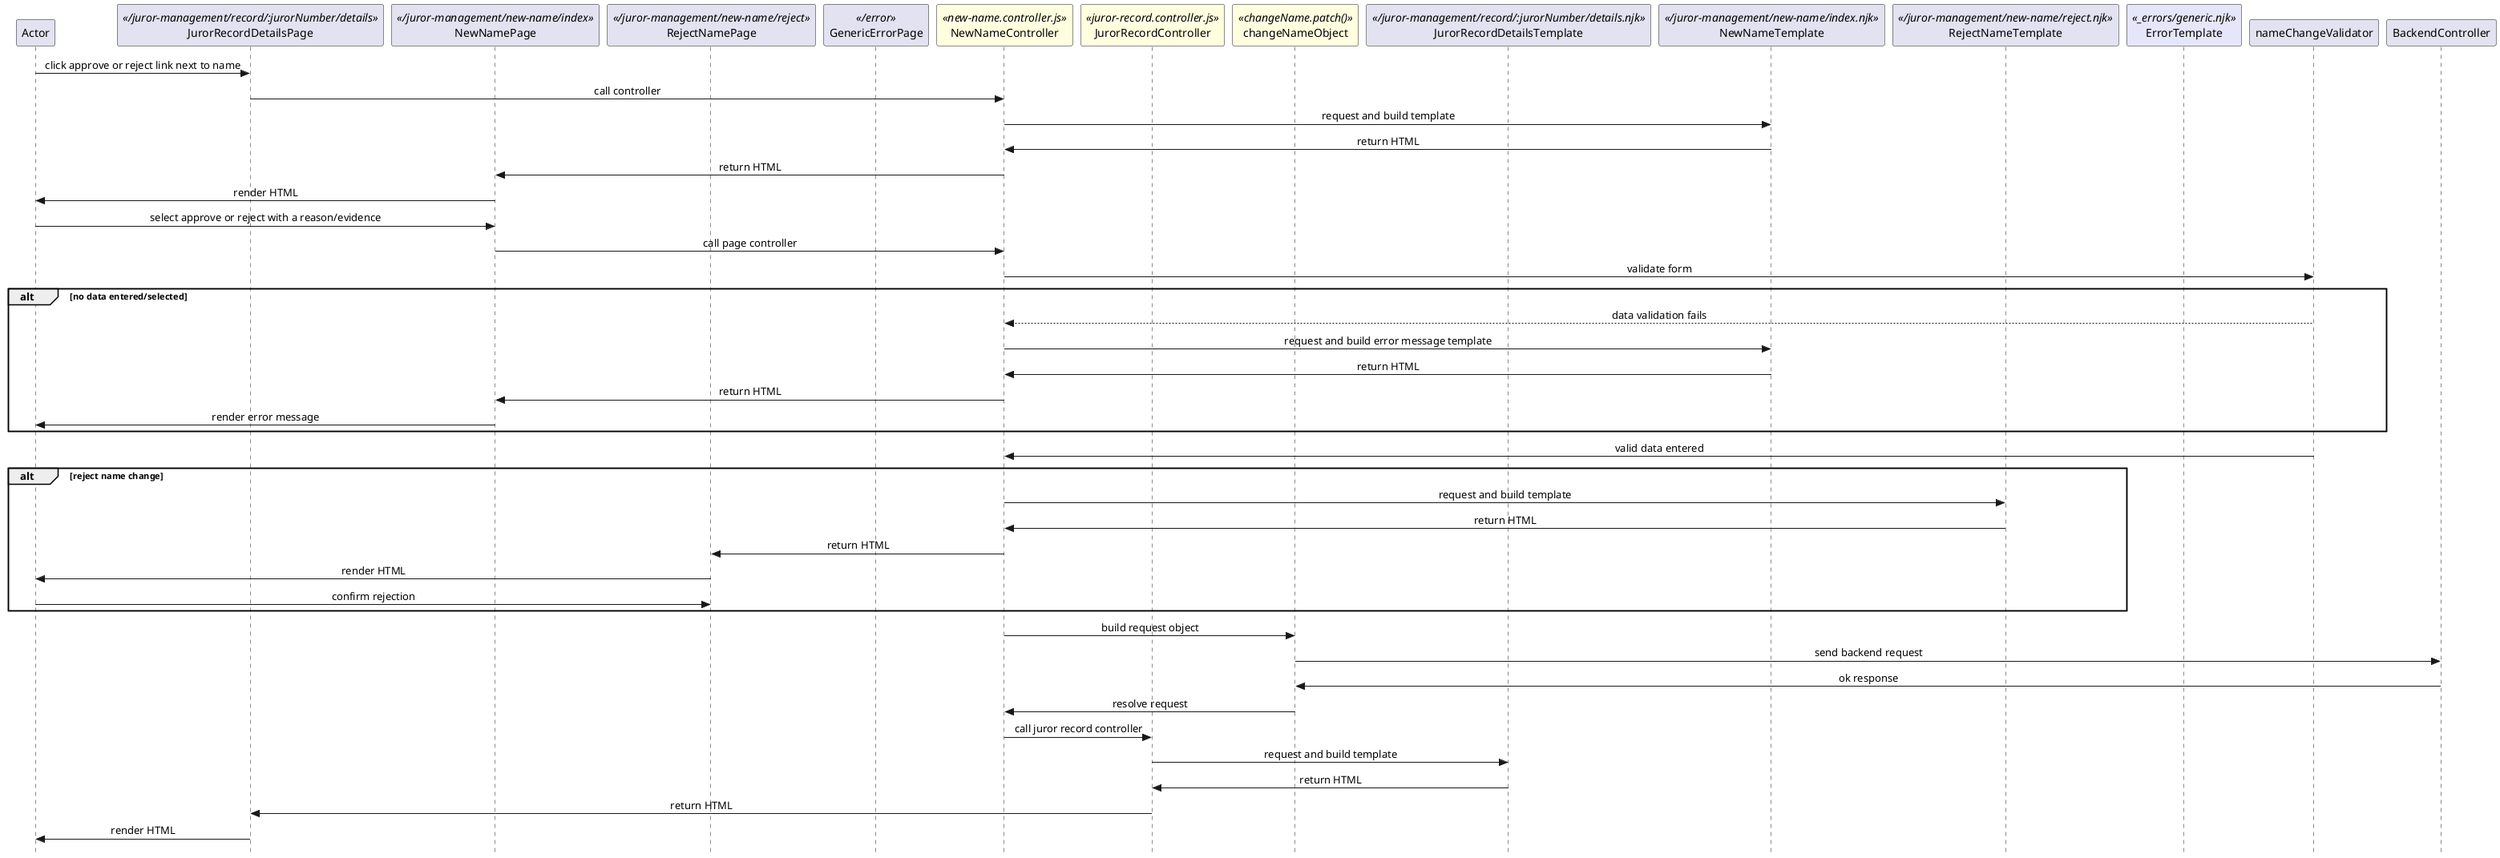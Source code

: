 @startuml new-name

skinparam Style strictuml 
skinparam SequenceMessageAlignment center

participant Actor

''' LOCAL ROUTING
participant JurorRecordDetailsPage <</juror-management/record/:jurorNumber/details>>
participant NewNamePage <</juror-management/new-name/index>>
participant RejectNamePage <</juror-management/new-name/reject>>
participant GenericErrorPage <</error>>

''' CONTROLLER AND REQUEST OBJECTS
participant NewNameController <<new-name.controller.js>> #lightyellow
participant JurorRecordController <<juror-record.controller.js>> #lightyellow
participant changeNameObject <<changeName.patch()>> #lightyellow

''' TEMPLATES
participant JurorRecordDetailsTemplate <</juror-management/record/:jurorNumber/details.njk>>
participant NewNameTemplate <</juror-management/new-name/index.njk>>
participant RejectNameTemplate <</juror-management/new-name/reject.njk>>
participant ErrorTemplate <<_errors/generic.njk>> #lavender

''' FILTERS AND VALIDATORS
participant nameChangeValidator

''' BACKEND CONTROLLER
participant BackendController

Actor -> JurorRecordDetailsPage : click approve or reject link next to name
JurorRecordDetailsPage -> NewNameController : call controller

NewNameController -> NewNameTemplate : request and build template
NewNameController <- NewNameTemplate : return HTML
NewNamePage <- NewNameController : return HTML
Actor <- NewNamePage : render HTML

Actor -> NewNamePage : select approve or reject with a reason/evidence

NewNamePage -> NewNameController : call page controller

NewNameController -> nameChangeValidator : validate form

alt no data entered/selected
  NewNameController <-- nameChangeValidator : data validation fails
  NewNameController -> NewNameTemplate : request and build error message template
  NewNameController <- NewNameTemplate : return HTML
  NewNamePage <- NewNameController : return HTML
  Actor <- NewNamePage : render error message
end

NewNameController <- nameChangeValidator : valid data entered

alt reject name change
    NewNameController -> RejectNameTemplate : request and build template
    NewNameController <- RejectNameTemplate : return HTML
    RejectNamePage <- NewNameController : return HTML
Actor <- RejectNamePage : render HTML

Actor -> RejectNamePage : confirm rejection
end

NewNameController -> changeNameObject : build request object
changeNameObject -> BackendController : send backend request
changeNameObject <- BackendController : ok response
NewNameController <- changeNameObject : resolve request


NewNameController -> JurorRecordController : call juror record controller
JurorRecordController -> JurorRecordDetailsTemplate : request and build template
JurorRecordController <- JurorRecordDetailsTemplate : return HTML
JurorRecordDetailsPage <- JurorRecordController : return HTML
Actor <- JurorRecordDetailsPage : render HTML







    